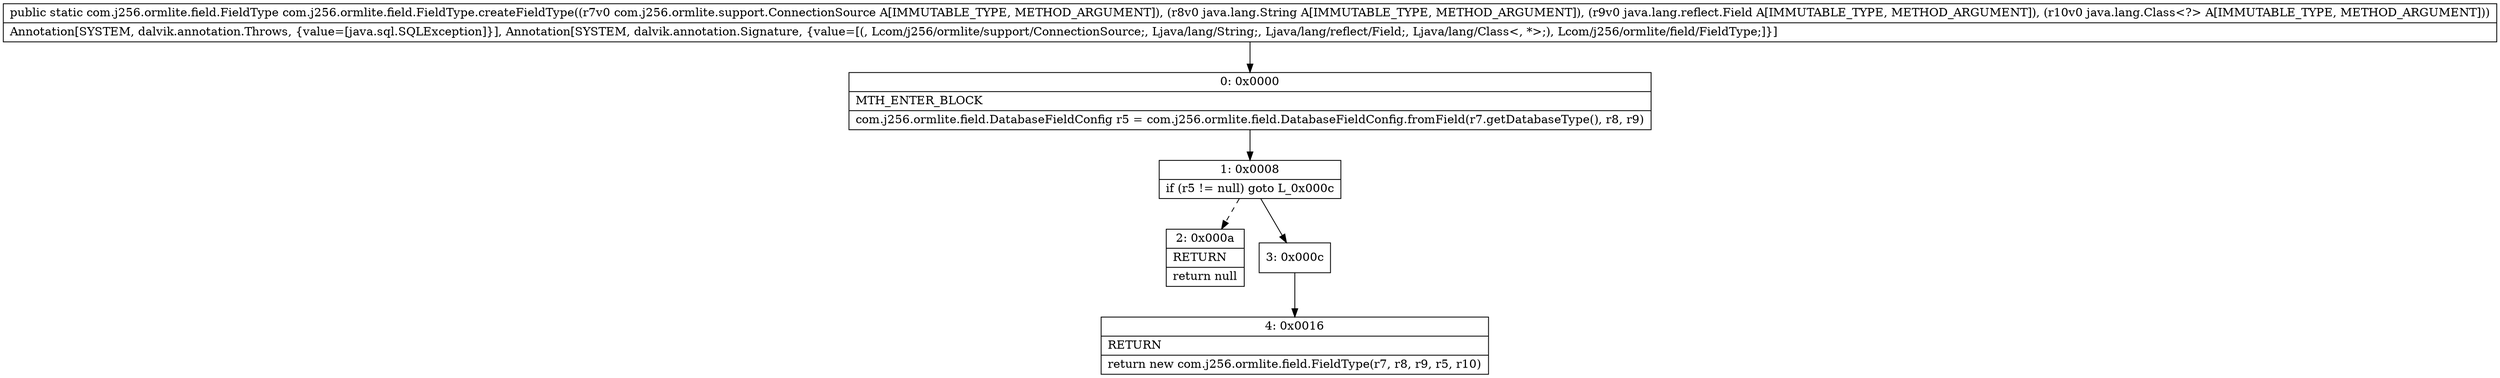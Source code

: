 digraph "CFG forcom.j256.ormlite.field.FieldType.createFieldType(Lcom\/j256\/ormlite\/support\/ConnectionSource;Ljava\/lang\/String;Ljava\/lang\/reflect\/Field;Ljava\/lang\/Class;)Lcom\/j256\/ormlite\/field\/FieldType;" {
Node_0 [shape=record,label="{0\:\ 0x0000|MTH_ENTER_BLOCK\l|com.j256.ormlite.field.DatabaseFieldConfig r5 = com.j256.ormlite.field.DatabaseFieldConfig.fromField(r7.getDatabaseType(), r8, r9)\l}"];
Node_1 [shape=record,label="{1\:\ 0x0008|if (r5 != null) goto L_0x000c\l}"];
Node_2 [shape=record,label="{2\:\ 0x000a|RETURN\l|return null\l}"];
Node_3 [shape=record,label="{3\:\ 0x000c}"];
Node_4 [shape=record,label="{4\:\ 0x0016|RETURN\l|return new com.j256.ormlite.field.FieldType(r7, r8, r9, r5, r10)\l}"];
MethodNode[shape=record,label="{public static com.j256.ormlite.field.FieldType com.j256.ormlite.field.FieldType.createFieldType((r7v0 com.j256.ormlite.support.ConnectionSource A[IMMUTABLE_TYPE, METHOD_ARGUMENT]), (r8v0 java.lang.String A[IMMUTABLE_TYPE, METHOD_ARGUMENT]), (r9v0 java.lang.reflect.Field A[IMMUTABLE_TYPE, METHOD_ARGUMENT]), (r10v0 java.lang.Class\<?\> A[IMMUTABLE_TYPE, METHOD_ARGUMENT]))  | Annotation[SYSTEM, dalvik.annotation.Throws, \{value=[java.sql.SQLException]\}], Annotation[SYSTEM, dalvik.annotation.Signature, \{value=[(, Lcom\/j256\/ormlite\/support\/ConnectionSource;, Ljava\/lang\/String;, Ljava\/lang\/reflect\/Field;, Ljava\/lang\/Class\<, *\>;), Lcom\/j256\/ormlite\/field\/FieldType;]\}]\l}"];
MethodNode -> Node_0;
Node_0 -> Node_1;
Node_1 -> Node_2[style=dashed];
Node_1 -> Node_3;
Node_3 -> Node_4;
}

